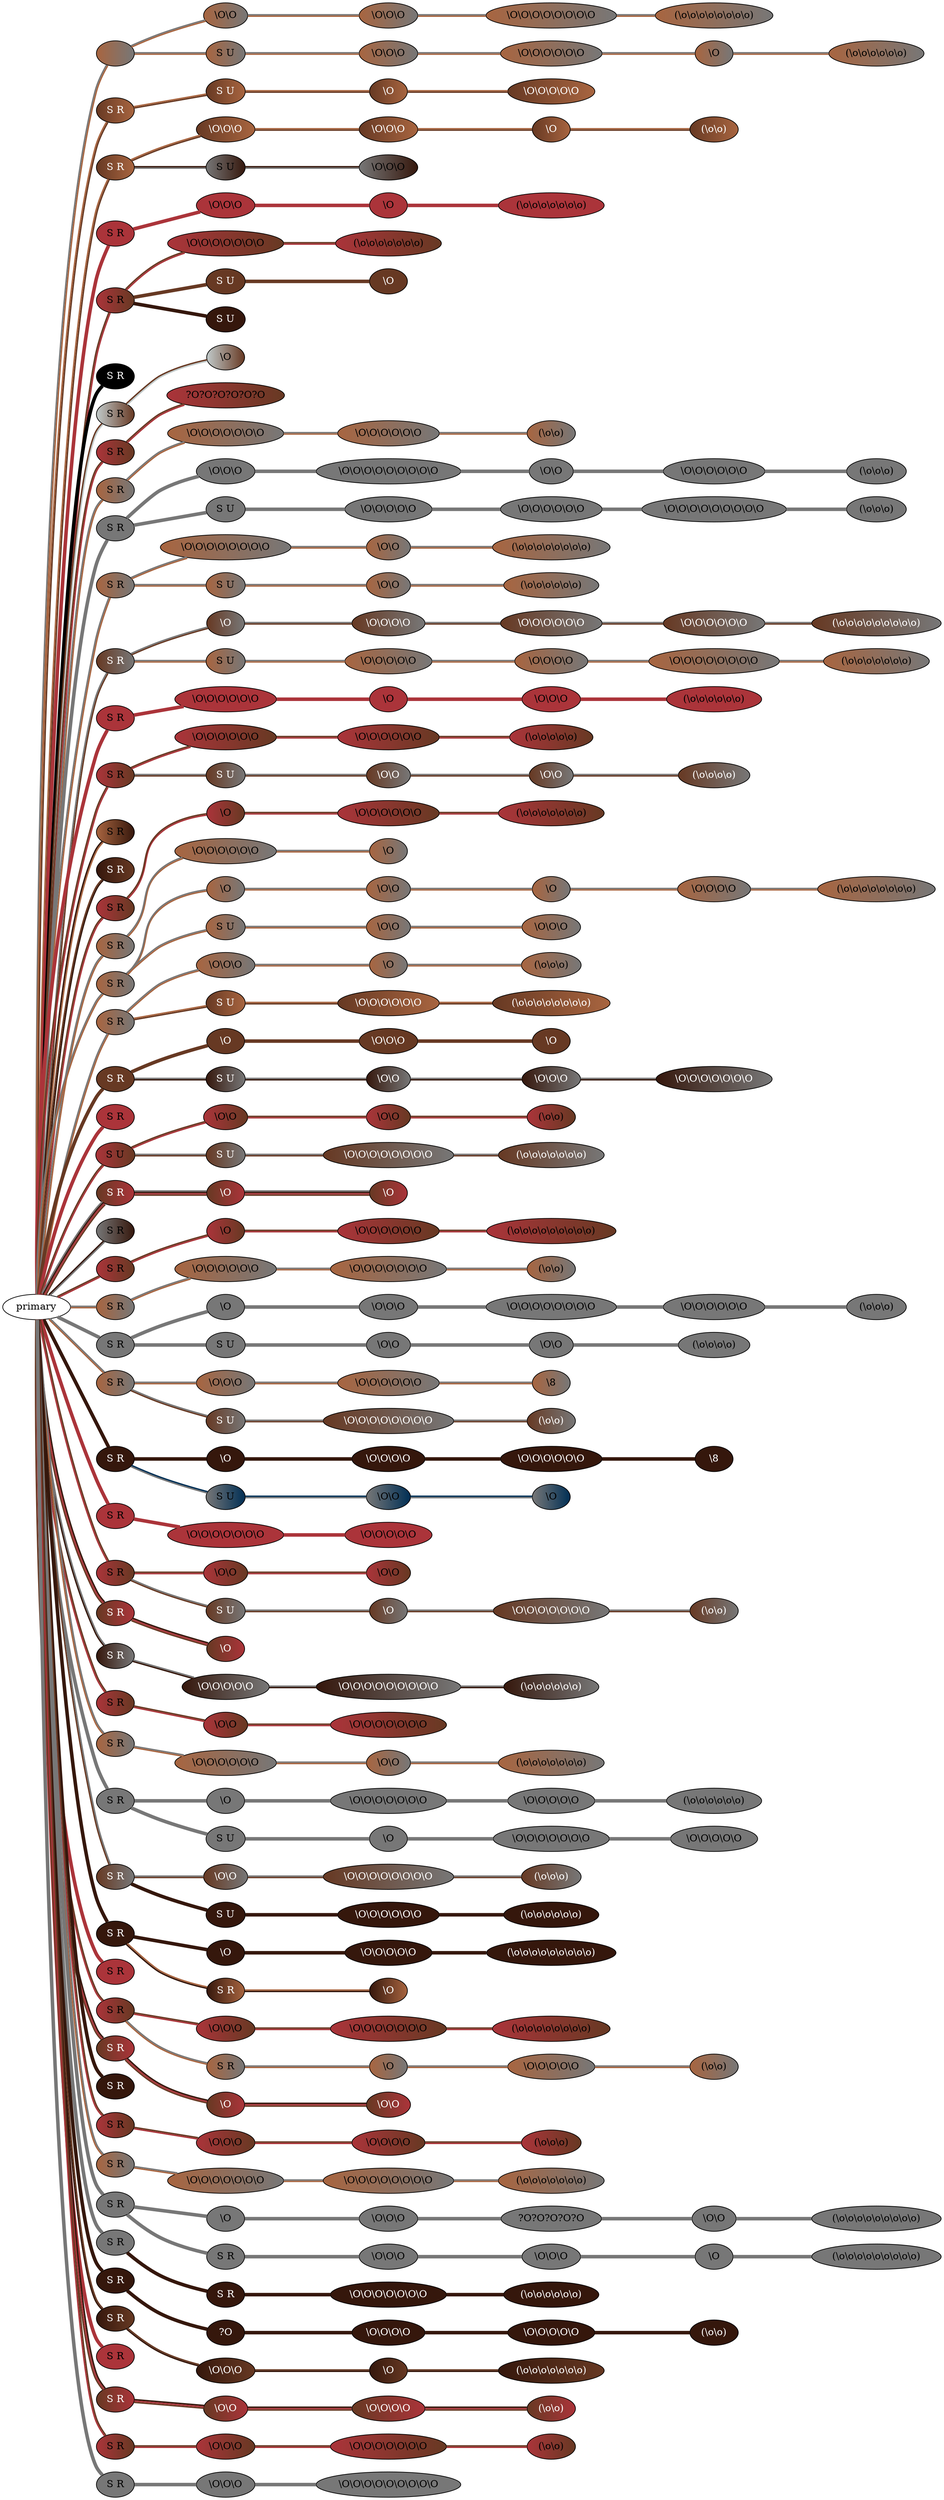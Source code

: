 graph {
 graph [rankdir=LR]
"1" [qtype="pendant_node", pendant_colors="#A86540:#777777", pendant_ply="", pendant_attach="", pendant_length="", label=" ", style=filled, fillcolor="#A86540:#777777", fontcolor="#000000"]
"primary" -- "1" [qtype="pendant_link",penwidth=2,color="#A86540:#777777"]
"1:0" [qtype="knot_node", knot_value="2", knot_type="S", knot_position="5.0", knot_spin="Z", label="\\O\\O", style=filled, fillcolor="#A86540:#777777" , fontcolor="#000000"]
"1" -- "1:0" [qtype="knot_link",penwidth=2,color="#A86540:#777777"]
"1:1" [qtype="knot_node", knot_value="3", knot_type="S", knot_position="15.0", knot_spin="Z", label="\\O\\O\\O", style=filled, fillcolor="#A86540:#777777" , fontcolor="#000000"]
"1:0" -- "1:1" [qtype="knot_link",penwidth=2,color="#A86540:#777777"]
"1:2" [qtype="knot_node", knot_value="8", knot_type="S", knot_position="25.0", knot_spin="Z", label="\\O\\O\\O\\O\\O\\O\\O\\O", style=filled, fillcolor="#A86540:#777777" , fontcolor="#000000"]
"1:1" -- "1:2" [qtype="knot_link",penwidth=2,color="#A86540:#777777"]
"1:3" [qtype="knot_node", knot_value="8", knot_type="L", knot_position="41.0", knot_spin="Z", label="(\\o\\o\\o\\o\\o\\o\\o\\o)", style=filled, fillcolor="#A86540:#777777" , fontcolor="#000000"]
"1:2" -- "1:3" [qtype="knot_link",penwidth=2,color="#A86540:#777777"]
"1s1" [qtype="pendant_node", pendant_colors="#A86540:#777777", pendant_ply="S", pendant_attach="U", pendant_length="49.0", label="S U", style=filled, fillcolor="#A86540:#777777", fontcolor="#000000"]
"1" -- "1s1" [qtype="pendant_link",penwidth=2,color="#A86540:#777777"]
"1s1:0" [qtype="knot_node", knot_value="3", knot_type="S", knot_position="12.0", knot_spin="Z", label="\\O\\O\\O", style=filled, fillcolor="#A86540:#777777" , fontcolor="#000000"]
"1s1" -- "1s1:0" [qtype="knot_link",penwidth=2,color="#A86540:#777777"]
"1s1:1" [qtype="knot_node", knot_value="6", knot_type="S", knot_position="22.5", knot_spin="Z", label="\\O\\O\\O\\O\\O\\O", style=filled, fillcolor="#A86540:#777777" , fontcolor="#000000"]
"1s1:0" -- "1s1:1" [qtype="knot_link",penwidth=2,color="#A86540:#777777"]
"1s1:2" [qtype="knot_node", knot_value="1", knot_type="S", knot_position="30.0", knot_spin="Z", label="\\O", style=filled, fillcolor="#A86540:#777777" , fontcolor="#000000"]
"1s1:1" -- "1s1:2" [qtype="knot_link",penwidth=2,color="#A86540:#777777"]
"1s1:3" [qtype="knot_node", knot_value="6", knot_type="L", knot_position="38.0", knot_spin="Z", label="(\\o\\o\\o\\o\\o\\o)", style=filled, fillcolor="#A86540:#777777" , fontcolor="#000000"]
"1s1:2" -- "1s1:3" [qtype="knot_link",penwidth=2,color="#A86540:#777777"]
"2" [qtype="pendant_node", pendant_colors="#673923:#A86540", pendant_ply="S", pendant_attach="R", pendant_length="23.0", label="S R", style=filled, fillcolor="#673923:#A86540", fontcolor="#ffffff"]
"primary" -- "2" [qtype="pendant_link",penwidth=2,color="#673923:#A86540"]
"2s1" [qtype="pendant_node", pendant_colors="#673923:#A86540", pendant_ply="S", pendant_attach="U", pendant_length="59.0", label="S U", style=filled, fillcolor="#673923:#A86540", fontcolor="#ffffff"]
"2" -- "2s1" [qtype="pendant_link",penwidth=2,color="#673923:#A86540"]
"2s1:0" [qtype="knot_node", knot_value="1", knot_type="S", knot_position="21.5", knot_spin="Z", label="\\O", style=filled, fillcolor="#673923:#A86540" , fontcolor="#ffffff"]
"2s1" -- "2s1:0" [qtype="knot_link",penwidth=2,color="#673923:#A86540"]
"2s1:1" [qtype="knot_node", knot_value="5", knot_type="S", knot_position="29.0", knot_spin="Z", label="\\O\\O\\O\\O\\O", style=filled, fillcolor="#673923:#A86540" , fontcolor="#ffffff"]
"2s1:0" -- "2s1:1" [qtype="knot_link",penwidth=2,color="#673923:#A86540"]
"3" [qtype="pendant_node", pendant_colors="#673923:#A86540", pendant_ply="S", pendant_attach="R", pendant_length="66.0", label="S R", style=filled, fillcolor="#673923:#A86540", fontcolor="#ffffff"]
"primary" -- "3" [qtype="pendant_link",penwidth=2,color="#673923:#A86540"]
"3:0" [qtype="knot_node", knot_value="3", knot_type="S", knot_position="15.0", knot_spin="Z", label="\\O\\O\\O", style=filled, fillcolor="#673923:#A86540" , fontcolor="#ffffff"]
"3" -- "3:0" [qtype="knot_link",penwidth=2,color="#673923:#A86540"]
"3:1" [qtype="knot_node", knot_value="3", knot_type="S", knot_position="24.5", knot_spin="Z", label="\\O\\O\\O", style=filled, fillcolor="#673923:#A86540" , fontcolor="#ffffff"]
"3:0" -- "3:1" [qtype="knot_link",penwidth=2,color="#673923:#A86540"]
"3:2" [qtype="knot_node", knot_value="1", knot_type="S", knot_position="33.0", knot_spin="Z", label="\\O", style=filled, fillcolor="#673923:#A86540" , fontcolor="#ffffff"]
"3:1" -- "3:2" [qtype="knot_link",penwidth=2,color="#673923:#A86540"]
"3:3" [qtype="knot_node", knot_value="2", knot_type="L", knot_position="40.0", knot_spin="Z", label="(\\o\\o)", style=filled, fillcolor="#673923:#A86540" , fontcolor="#ffffff"]
"3:2" -- "3:3" [qtype="knot_link",penwidth=2,color="#673923:#A86540"]
"3s1" [qtype="pendant_node", pendant_colors="#777777:#35170C", pendant_ply="S", pendant_attach="U", pendant_length="4.5", label="S U", style=filled, fillcolor="#777777:#35170C", fontcolor="#000000"]
"3" -- "3s1" [qtype="pendant_link",penwidth=2,color="#777777:#35170C"]
"3s1:0" [qtype="knot_node", knot_value="3", knot_type="S", knot_position="4.0", knot_spin="Z", label="\\O\\O\\O", style=filled, fillcolor="#777777:#35170C" , fontcolor="#000000"]
"3s1" -- "3s1:0" [qtype="knot_link",penwidth=2,color="#777777:#35170C"]
"4" [qtype="pendant_node", pendant_colors="#AB343A", pendant_ply="S", pendant_attach="R", pendant_length="67.0", label="S R", style=filled, fillcolor="#AB343A", fontcolor="#000000"]
"primary" -- "4" [qtype="pendant_link",penwidth=5,color="#AB343A"]
"4:0" [qtype="knot_node", knot_value="3", knot_type="S", knot_position="25.0", knot_spin="Z", label="\\O\\O\\O", style=filled, fillcolor="#AB343A" , fontcolor="#000000"]
"4" -- "4:0" [qtype="knot_link",penwidth=5,color="#AB343A"]
"4:1" [qtype="knot_node", knot_value="1", knot_type="S", knot_position="33.0", knot_spin="Z", label="\\O", style=filled, fillcolor="#AB343A" , fontcolor="#000000"]
"4:0" -- "4:1" [qtype="knot_link",penwidth=5,color="#AB343A"]
"4:2" [qtype="knot_node", knot_value="7", knot_type="L", knot_position="41.0", knot_spin="Z", label="(\\o\\o\\o\\o\\o\\o\\o)", style=filled, fillcolor="#AB343A" , fontcolor="#000000"]
"4:1" -- "4:2" [qtype="knot_link",penwidth=5,color="#AB343A"]
"5" [qtype="pendant_node", pendant_colors="#AB343A:#673923", pendant_ply="S", pendant_attach="R", pendant_length="56.0", label="S R", style=filled, fillcolor="#AB343A:#673923", fontcolor="#000000"]
"primary" -- "5" [qtype="pendant_link",penwidth=2,color="#AB343A:#673923"]
"5:0" [qtype="knot_node", knot_value="7", knot_type="S", knot_position="25.5", knot_spin="Z", label="\\O\\O\\O\\O\\O\\O\\O", style=filled, fillcolor="#AB343A:#673923" , fontcolor="#000000"]
"5" -- "5:0" [qtype="knot_link",penwidth=2,color="#AB343A:#673923"]
"5:1" [qtype="knot_node", knot_value="7", knot_type="L", knot_position="40.0", knot_spin="Z", label="(\\o\\o\\o\\o\\o\\o\\o)", style=filled, fillcolor="#AB343A:#673923" , fontcolor="#000000"]
"5:0" -- "5:1" [qtype="knot_link",penwidth=2,color="#AB343A:#673923"]
"5s1" [qtype="pendant_node", pendant_colors="#673923", pendant_ply="S", pendant_attach="U", pendant_length="29.0", label="S U", style=filled, fillcolor="#673923", fontcolor="#ffffff"]
"5" -- "5s1" [qtype="pendant_link",penwidth=5,color="#673923"]
"5s1:0" [qtype="knot_node", knot_value="1", knot_type="S", knot_position="16.5", knot_spin="Z", label="\\O", style=filled, fillcolor="#673923" , fontcolor="#ffffff"]
"5s1" -- "5s1:0" [qtype="knot_link",penwidth=5,color="#673923"]
"5s2" [qtype="pendant_node", pendant_colors="#35170C", pendant_ply="S", pendant_attach="U", pendant_length="0.0", label="S U", style=filled, fillcolor="#35170C", fontcolor="#ffffff"]
"5" -- "5s2" [qtype="pendant_link",penwidth=5,color="#35170C"]
"6" [qtype="pendant_node", pendant_colors="#000000", pendant_ply="S", pendant_attach="R", pendant_length="0.0", label="S R", style=filled, fillcolor="#000000", fontcolor="#ffffff"]
"primary" -- "6" [qtype="pendant_link",penwidth=5,color="#000000"]
"7" [qtype="pendant_node", pendant_colors="#C1CACA:#673923", pendant_ply="S", pendant_attach="R", pendant_length="14.5", label="S R", style=filled, fillcolor="#C1CACA:#673923", fontcolor="#000000"]
"primary" -- "7" [qtype="pendant_link",penwidth=2,color="#C1CACA:#673923"]
"7:0" [qtype="knot_node", knot_value="1", knot_type="S", knot_position="14.0", knot_spin="Z", label="\\O", style=filled, fillcolor="#C1CACA:#673923" , fontcolor="#000000"]
"7" -- "7:0" [qtype="knot_link",penwidth=2,color="#C1CACA:#673923"]
"8" [qtype="pendant_node", pendant_colors="#AB343A:#673923", pendant_ply="S", pendant_attach="R", pendant_length="26.5", label="S R", style=filled, fillcolor="#AB343A:#673923", fontcolor="#000000"]
"primary" -- "8" [qtype="pendant_link",penwidth=2,color="#AB343A:#673923"]
"8:0" [qtype="knot_node", knot_value="6", knot_type="S", knot_position="25.5", knot_spin="UZZZZZ", label="?O?O?O?O?O?O", style=filled, fillcolor="#AB343A:#673923" , fontcolor="#000000"]
"8" -- "8:0" [qtype="knot_link",penwidth=2,color="#AB343A:#673923"]
"9" [qtype="pendant_node", pendant_colors="#A86540:#777777", pendant_ply="S", pendant_attach="R", pendant_length="58.0", label="S R", style=filled, fillcolor="#A86540:#777777", fontcolor="#000000"]
"primary" -- "9" [qtype="pendant_link",penwidth=2,color="#A86540:#777777"]
"9:0" [qtype="knot_node", knot_value="7", knot_type="S", knot_position="24.0", knot_spin="Z", label="\\O\\O\\O\\O\\O\\O\\O", style=filled, fillcolor="#A86540:#777777" , fontcolor="#000000"]
"9" -- "9:0" [qtype="knot_link",penwidth=2,color="#A86540:#777777"]
"9:1" [qtype="knot_node", knot_value="6", knot_type="S", knot_position="32.0", knot_spin="Z", label="\\O\\O\\O\\O\\O\\O", style=filled, fillcolor="#A86540:#777777" , fontcolor="#000000"]
"9:0" -- "9:1" [qtype="knot_link",penwidth=2,color="#A86540:#777777"]
"9:2" [qtype="knot_node", knot_value="2", knot_type="L", knot_position="40.0", knot_spin="Z", label="(\\o\\o)", style=filled, fillcolor="#A86540:#777777" , fontcolor="#000000"]
"9:1" -- "9:2" [qtype="knot_link",penwidth=2,color="#A86540:#777777"]
"10" [qtype="pendant_node", pendant_colors="#777777", pendant_ply="S", pendant_attach="R", pendant_length="48.0", label="S R", style=filled, fillcolor="#777777", fontcolor="#000000"]
"primary" -- "10" [qtype="pendant_link",penwidth=5,color="#777777"]
"10:0" [qtype="knot_node", knot_value="3", knot_type="S", knot_position="6.0", knot_spin="Z", label="\\O\\O\\O", style=filled, fillcolor="#777777" , fontcolor="#000000"]
"10" -- "10:0" [qtype="knot_link",penwidth=5,color="#777777"]
"10:1" [qtype="knot_node", knot_value="9", knot_type="S", knot_position="16.0", knot_spin="Z", label="\\O\\O\\O\\O\\O\\O\\O\\O\\O", style=filled, fillcolor="#777777" , fontcolor="#000000"]
"10:0" -- "10:1" [qtype="knot_link",penwidth=5,color="#777777"]
"10:2" [qtype="knot_node", knot_value="2", knot_type="S", knot_position="26.0", knot_spin="Z", label="\\O\\O", style=filled, fillcolor="#777777" , fontcolor="#000000"]
"10:1" -- "10:2" [qtype="knot_link",penwidth=5,color="#777777"]
"10:3" [qtype="knot_node", knot_value="6", knot_type="S", knot_position="34.5", knot_spin="Z", label="\\O\\O\\O\\O\\O\\O", style=filled, fillcolor="#777777" , fontcolor="#000000"]
"10:2" -- "10:3" [qtype="knot_link",penwidth=5,color="#777777"]
"10:4" [qtype="knot_node", knot_value="3", knot_type="L", knot_position="42.5", knot_spin="Z", label="(\\o\\o\\o)", style=filled, fillcolor="#777777" , fontcolor="#000000"]
"10:3" -- "10:4" [qtype="knot_link",penwidth=5,color="#777777"]
"10s1" [qtype="pendant_node", pendant_colors="#777777", pendant_ply="S", pendant_attach="U", pendant_length="48.0", label="S U", style=filled, fillcolor="#777777", fontcolor="#000000"]
"10" -- "10s1" [qtype="pendant_link",penwidth=5,color="#777777"]
"10s1:0" [qtype="knot_node", knot_value="5", knot_type="S", knot_position="13.0", knot_spin="Z", label="\\O\\O\\O\\O\\O", style=filled, fillcolor="#777777" , fontcolor="#000000"]
"10s1" -- "10s1:0" [qtype="knot_link",penwidth=5,color="#777777"]
"10s1:1" [qtype="knot_node", knot_value="6", knot_type="S", knot_position="24.0", knot_spin="Z", label="\\O\\O\\O\\O\\O\\O", style=filled, fillcolor="#777777" , fontcolor="#000000"]
"10s1:0" -- "10s1:1" [qtype="knot_link",penwidth=5,color="#777777"]
"10s1:2" [qtype="knot_node", knot_value="9", knot_type="S", knot_position="32.5", knot_spin="Z", label="\\O\\O\\O\\O\\O\\O\\O\\O\\O", style=filled, fillcolor="#777777" , fontcolor="#000000"]
"10s1:1" -- "10s1:2" [qtype="knot_link",penwidth=5,color="#777777"]
"10s1:3" [qtype="knot_node", knot_value="3", knot_type="L", knot_position="39.5", knot_spin="Z", label="(\\o\\o\\o)", style=filled, fillcolor="#777777" , fontcolor="#000000"]
"10s1:2" -- "10s1:3" [qtype="knot_link",penwidth=5,color="#777777"]
"11" [qtype="pendant_node", pendant_colors="#A86540:#777777", pendant_ply="S", pendant_attach="R", pendant_length="58.0", label="S R", style=filled, fillcolor="#A86540:#777777", fontcolor="#000000"]
"primary" -- "11" [qtype="pendant_link",penwidth=2,color="#A86540:#777777"]
"11:0" [qtype="knot_node", knot_value="8", knot_type="S", knot_position="26.5", knot_spin="Z", label="\\O\\O\\O\\O\\O\\O\\O\\O", style=filled, fillcolor="#A86540:#777777" , fontcolor="#000000"]
"11" -- "11:0" [qtype="knot_link",penwidth=2,color="#A86540:#777777"]
"11:1" [qtype="knot_node", knot_value="2", knot_type="S", knot_position="35.0", knot_spin="Z", label="\\O\\O", style=filled, fillcolor="#A86540:#777777" , fontcolor="#000000"]
"11:0" -- "11:1" [qtype="knot_link",penwidth=2,color="#A86540:#777777"]
"11:2" [qtype="knot_node", knot_value="8", knot_type="L", knot_position="43.0", knot_spin="Z", label="(\\o\\o\\o\\o\\o\\o\\o\\o)", style=filled, fillcolor="#A86540:#777777" , fontcolor="#000000"]
"11:1" -- "11:2" [qtype="knot_link",penwidth=2,color="#A86540:#777777"]
"11s1" [qtype="pendant_node", pendant_colors="#A86540:#777777", pendant_ply="S", pendant_attach="U", pendant_length="53.0", label="S U", style=filled, fillcolor="#A86540:#777777", fontcolor="#000000"]
"11" -- "11s1" [qtype="pendant_link",penwidth=2,color="#A86540:#777777"]
"11s1:0" [qtype="knot_node", knot_value="2", knot_type="S", knot_position="23.0", knot_spin="Z", label="\\O\\O", style=filled, fillcolor="#A86540:#777777" , fontcolor="#000000"]
"11s1" -- "11s1:0" [qtype="knot_link",penwidth=2,color="#A86540:#777777"]
"11s1:1" [qtype="knot_node", knot_value="6", knot_type="L", knot_position="40.0", knot_spin="Z", label="(\\o\\o\\o\\o\\o\\o)", style=filled, fillcolor="#A86540:#777777" , fontcolor="#000000"]
"11s1:0" -- "11s1:1" [qtype="knot_link",penwidth=2,color="#A86540:#777777"]
"12" [qtype="pendant_node", pendant_colors="#673923:#777777", pendant_ply="S", pendant_attach="R", pendant_length="45.0", label="S R", style=filled, fillcolor="#673923:#777777", fontcolor="#ffffff"]
"primary" -- "12" [qtype="pendant_link",penwidth=2,color="#673923:#777777"]
"12:0" [qtype="knot_node", knot_value="1", knot_type="S", knot_position="5.5", knot_spin="Z", label="\\O", style=filled, fillcolor="#673923:#777777" , fontcolor="#ffffff"]
"12" -- "12:0" [qtype="knot_link",penwidth=2,color="#673923:#777777"]
"12:1" [qtype="knot_node", knot_value="4", knot_type="S", knot_position="14.5", knot_spin="Z", label="\\O\\O\\O\\O", style=filled, fillcolor="#673923:#777777" , fontcolor="#ffffff"]
"12:0" -- "12:1" [qtype="knot_link",penwidth=2,color="#673923:#777777"]
"12:2" [qtype="knot_node", knot_value="6", knot_type="S", knot_position="25.5", knot_spin="Z", label="\\O\\O\\O\\O\\O\\O", style=filled, fillcolor="#673923:#777777" , fontcolor="#ffffff"]
"12:1" -- "12:2" [qtype="knot_link",penwidth=2,color="#673923:#777777"]
"12:3" [qtype="knot_node", knot_value="6", knot_type="S", knot_position="33.0", knot_spin="Z", label="\\O\\O\\O\\O\\O\\O", style=filled, fillcolor="#673923:#777777" , fontcolor="#ffffff"]
"12:2" -- "12:3" [qtype="knot_link",penwidth=2,color="#673923:#777777"]
"12:4" [qtype="knot_node", knot_value="9", knot_type="L", knot_position="41.0", knot_spin="Z", label="(\\o\\o\\o\\o\\o\\o\\o\\o\\o)", style=filled, fillcolor="#673923:#777777" , fontcolor="#ffffff"]
"12:3" -- "12:4" [qtype="knot_link",penwidth=2,color="#673923:#777777"]
"12s1" [qtype="pendant_node", pendant_colors="#A86540:#777777", pendant_ply="S", pendant_attach="U", pendant_length="41.0", label="S U", style=filled, fillcolor="#A86540:#777777", fontcolor="#000000"]
"12" -- "12s1" [qtype="pendant_link",penwidth=2,color="#A86540:#777777"]
"12s1:0" [qtype="knot_node", knot_value="5", knot_type="S", knot_position="12.0", knot_spin="Z", label="\\O\\O\\O\\O\\O", style=filled, fillcolor="#A86540:#777777" , fontcolor="#000000"]
"12s1" -- "12s1:0" [qtype="knot_link",penwidth=2,color="#A86540:#777777"]
"12s1:1" [qtype="knot_node", knot_value="4", knot_type="S", knot_position="22.0", knot_spin="Z", label="\\O\\O\\O\\O", style=filled, fillcolor="#A86540:#777777" , fontcolor="#000000"]
"12s1:0" -- "12s1:1" [qtype="knot_link",penwidth=2,color="#A86540:#777777"]
"12s1:2" [qtype="knot_node", knot_value="8", knot_type="S", knot_position="31.0", knot_spin="Z", label="\\O\\O\\O\\O\\O\\O\\O\\O", style=filled, fillcolor="#A86540:#777777" , fontcolor="#000000"]
"12s1:1" -- "12s1:2" [qtype="knot_link",penwidth=2,color="#A86540:#777777"]
"12s1:3" [qtype="knot_node", knot_value="7", knot_type="L", knot_position="37.0", knot_spin="Z", label="(\\o\\o\\o\\o\\o\\o\\o)", style=filled, fillcolor="#A86540:#777777" , fontcolor="#000000"]
"12s1:2" -- "12s1:3" [qtype="knot_link",penwidth=2,color="#A86540:#777777"]
"13" [qtype="pendant_node", pendant_colors="#AB343A", pendant_ply="S", pendant_attach="R", pendant_length="48.0", label="S R", style=filled, fillcolor="#AB343A", fontcolor="#000000"]
"primary" -- "13" [qtype="pendant_link",penwidth=5,color="#AB343A"]
"13:0" [qtype="knot_node", knot_value="6", knot_type="S", knot_position="15.5", knot_spin="Z", label="\\O\\O\\O\\O\\O\\O", style=filled, fillcolor="#AB343A" , fontcolor="#000000"]
"13" -- "13:0" [qtype="knot_link",penwidth=5,color="#AB343A"]
"13:1" [qtype="knot_node", knot_value="1", knot_type="S", knot_position="25.5", knot_spin="Z", label="\\O", style=filled, fillcolor="#AB343A" , fontcolor="#000000"]
"13:0" -- "13:1" [qtype="knot_link",penwidth=5,color="#AB343A"]
"13:2" [qtype="knot_node", knot_value="3", knot_type="S", knot_position="34.0", knot_spin="Z", label="\\O\\O\\O", style=filled, fillcolor="#AB343A" , fontcolor="#000000"]
"13:1" -- "13:2" [qtype="knot_link",penwidth=5,color="#AB343A"]
"13:3" [qtype="knot_node", knot_value="6", knot_type="L", knot_position="42.0", knot_spin="Z", label="(\\o\\o\\o\\o\\o\\o)", style=filled, fillcolor="#AB343A" , fontcolor="#000000"]
"13:2" -- "13:3" [qtype="knot_link",penwidth=5,color="#AB343A"]
"14" [qtype="pendant_node", pendant_colors="#AB343A:#673923", pendant_ply="S", pendant_attach="R", pendant_length="54.0", label="S R", style=filled, fillcolor="#AB343A:#673923", fontcolor="#000000"]
"primary" -- "14" [qtype="pendant_link",penwidth=2,color="#AB343A:#673923"]
"14:0" [qtype="knot_node", knot_value="6", knot_type="S", knot_position="26.5", knot_spin="Z", label="\\O\\O\\O\\O\\O\\O", style=filled, fillcolor="#AB343A:#673923" , fontcolor="#000000"]
"14" -- "14:0" [qtype="knot_link",penwidth=2,color="#AB343A:#673923"]
"14:1" [qtype="knot_node", knot_value="6", knot_type="S", knot_position="34.0", knot_spin="Z", label="\\O\\O\\O\\O\\O\\O", style=filled, fillcolor="#AB343A:#673923" , fontcolor="#000000"]
"14:0" -- "14:1" [qtype="knot_link",penwidth=2,color="#AB343A:#673923"]
"14:2" [qtype="knot_node", knot_value="5", knot_type="L", knot_position="41.0", knot_spin="Z", label="(\\o\\o\\o\\o\\o)", style=filled, fillcolor="#AB343A:#673923" , fontcolor="#000000"]
"14:1" -- "14:2" [qtype="knot_link",penwidth=2,color="#AB343A:#673923"]
"14s1" [qtype="pendant_node", pendant_colors="#673923:#777777", pendant_ply="S", pendant_attach="U", pendant_length="35.0", label="S U", style=filled, fillcolor="#673923:#777777", fontcolor="#ffffff"]
"14" -- "14s1" [qtype="pendant_link",penwidth=2,color="#673923:#777777"]
"14s1:0" [qtype="knot_node", knot_value="2", knot_type="S", knot_position="22.0", knot_spin="Z", label="\\O\\O", style=filled, fillcolor="#673923:#777777" , fontcolor="#ffffff"]
"14s1" -- "14s1:0" [qtype="knot_link",penwidth=2,color="#673923:#777777"]
"14s1:1" [qtype="knot_node", knot_value="2", knot_type="S", knot_position="29.5", knot_spin="Z", label="\\O\\O", style=filled, fillcolor="#673923:#777777" , fontcolor="#ffffff"]
"14s1:0" -- "14s1:1" [qtype="knot_link",penwidth=2,color="#673923:#777777"]
"14s1:2" [qtype="knot_node", knot_value="4", knot_type="L", knot_position="35.0", knot_spin="Z", label="(\\o\\o\\o\\o)", style=filled, fillcolor="#673923:#777777" , fontcolor="#ffffff"]
"14s1:1" -- "14s1:2" [qtype="knot_link",penwidth=2,color="#673923:#777777"]
"15" [qtype="pendant_node", pendant_colors="#A86540:#35170C", pendant_ply="S", pendant_attach="R", pendant_length="14.0", label="S R", style=filled, fillcolor="#A86540:#35170C", fontcolor="#000000"]
"primary" -- "15" [qtype="pendant_link",penwidth=2,color="#A86540:#35170C"]
"16" [qtype="pendant_node", pendant_colors="#35170C:#673923", pendant_ply="S", pendant_attach="R", pendant_length="1.0", label="S R", style=filled, fillcolor="#35170C:#673923", fontcolor="#ffffff"]
"primary" -- "16" [qtype="pendant_link",penwidth=2,color="#35170C:#673923"]
"17" [qtype="pendant_node", pendant_colors="#AB343A:#673923", pendant_ply="S", pendant_attach="R", pendant_length="54.0", label="S R", style=filled, fillcolor="#AB343A:#673923", fontcolor="#000000"]
"primary" -- "17" [qtype="pendant_link",penwidth=2,color="#AB343A:#673923"]
"17:0" [qtype="knot_node", knot_value="1", knot_type="S", knot_position="14.5", knot_spin="Z", label="\\O", style=filled, fillcolor="#AB343A:#673923" , fontcolor="#000000"]
"17" -- "17:0" [qtype="knot_link",penwidth=2,color="#AB343A:#673923"]
"17:1" [qtype="knot_node", knot_value="6", knot_type="S", knot_position="33.5", knot_spin="Z", label="\\O\\O\\O\\O\\O\\O", style=filled, fillcolor="#AB343A:#673923" , fontcolor="#000000"]
"17:0" -- "17:1" [qtype="knot_link",penwidth=2,color="#AB343A:#673923"]
"17:2" [qtype="knot_node", knot_value="7", knot_type="L", knot_position="41.0", knot_spin="Z", label="(\\o\\o\\o\\o\\o\\o\\o)", style=filled, fillcolor="#AB343A:#673923" , fontcolor="#000000"]
"17:1" -- "17:2" [qtype="knot_link",penwidth=2,color="#AB343A:#673923"]
"18" [qtype="pendant_node", pendant_colors="#A86540:#777777", pendant_ply="S", pendant_attach="R", pendant_length="34.0", label="S R", style=filled, fillcolor="#A86540:#777777", fontcolor="#000000"]
"primary" -- "18" [qtype="pendant_link",penwidth=2,color="#A86540:#777777"]
"18:0" [qtype="knot_node", knot_value="6", knot_type="S", knot_position="26.0", knot_spin="Z", label="\\O\\O\\O\\O\\O\\O", style=filled, fillcolor="#A86540:#777777" , fontcolor="#000000"]
"18" -- "18:0" [qtype="knot_link",penwidth=2,color="#A86540:#777777"]
"18:1" [qtype="knot_node", knot_value="1", knot_type="S", knot_position="33.0", knot_spin="Z", label="\\O", style=filled, fillcolor="#A86540:#777777" , fontcolor="#000000"]
"18:0" -- "18:1" [qtype="knot_link",penwidth=2,color="#A86540:#777777"]
"19" [qtype="pendant_node", pendant_colors="#A86540:#777777", pendant_ply="S", pendant_attach="R", pendant_length="53.0", label="S R", style=filled, fillcolor="#A86540:#777777", fontcolor="#000000"]
"primary" -- "19" [qtype="pendant_link",penwidth=2,color="#A86540:#777777"]
"19:0" [qtype="knot_node", knot_value="1", knot_type="S", knot_position="5.5", knot_spin="Z", label="\\O", style=filled, fillcolor="#A86540:#777777" , fontcolor="#000000"]
"19" -- "19:0" [qtype="knot_link",penwidth=2,color="#A86540:#777777"]
"19:1" [qtype="knot_node", knot_value="2", knot_type="S", knot_position="14.5", knot_spin="Z", label="\\O\\O", style=filled, fillcolor="#A86540:#777777" , fontcolor="#000000"]
"19:0" -- "19:1" [qtype="knot_link",penwidth=2,color="#A86540:#777777"]
"19:2" [qtype="knot_node", knot_value="1", knot_type="S", knot_position="24.5", knot_spin="Z", label="\\O", style=filled, fillcolor="#A86540:#777777" , fontcolor="#000000"]
"19:1" -- "19:2" [qtype="knot_link",penwidth=2,color="#A86540:#777777"]
"19:3" [qtype="knot_node", knot_value="4", knot_type="S", knot_position="32.5", knot_spin="Z", label="\\O\\O\\O\\O", style=filled, fillcolor="#A86540:#777777" , fontcolor="#000000"]
"19:2" -- "19:3" [qtype="knot_link",penwidth=2,color="#A86540:#777777"]
"19:4" [qtype="knot_node", knot_value="8", knot_type="L", knot_position="40.5", knot_spin="Z", label="(\\o\\o\\o\\o\\o\\o\\o\\o)", style=filled, fillcolor="#A86540:#777777" , fontcolor="#000000"]
"19:3" -- "19:4" [qtype="knot_link",penwidth=2,color="#A86540:#777777"]
"19s1" [qtype="pendant_node", pendant_colors="#A86540:#777777", pendant_ply="S", pendant_attach="U", pendant_length="25.5", label="S U", style=filled, fillcolor="#A86540:#777777", fontcolor="#000000"]
"19" -- "19s1" [qtype="pendant_link",penwidth=2,color="#A86540:#777777"]
"19s1:0" [qtype="knot_node", knot_value="2", knot_type="S", knot_position="13.0", knot_spin="Z", label="\\O\\O", style=filled, fillcolor="#A86540:#777777" , fontcolor="#000000"]
"19s1" -- "19s1:0" [qtype="knot_link",penwidth=2,color="#A86540:#777777"]
"19s1:1" [qtype="knot_node", knot_value="3", knot_type="S", knot_position="22.5", knot_spin="Z", label="\\O\\O\\O", style=filled, fillcolor="#A86540:#777777" , fontcolor="#000000"]
"19s1:0" -- "19s1:1" [qtype="knot_link",penwidth=2,color="#A86540:#777777"]
"20" [qtype="pendant_node", pendant_colors="#A86540:#777777", pendant_ply="S", pendant_attach="R", pendant_length="56.0", label="S R", style=filled, fillcolor="#A86540:#777777", fontcolor="#000000"]
"primary" -- "20" [qtype="pendant_link",penwidth=2,color="#A86540:#777777"]
"20:0" [qtype="knot_node", knot_value="3", knot_type="S", knot_position="26.0", knot_spin="Z", label="\\O\\O\\O", style=filled, fillcolor="#A86540:#777777" , fontcolor="#000000"]
"20" -- "20:0" [qtype="knot_link",penwidth=2,color="#A86540:#777777"]
"20:1" [qtype="knot_node", knot_value="1", knot_type="S", knot_position="33.0", knot_spin="Z", label="\\O", style=filled, fillcolor="#A86540:#777777" , fontcolor="#000000"]
"20:0" -- "20:1" [qtype="knot_link",penwidth=2,color="#A86540:#777777"]
"20:2" [qtype="knot_node", knot_value="3", knot_type="L", knot_position="41.0", knot_spin="Z", label="(\\o\\o\\o)", style=filled, fillcolor="#A86540:#777777" , fontcolor="#000000"]
"20:1" -- "20:2" [qtype="knot_link",penwidth=2,color="#A86540:#777777"]
"20s1" [qtype="pendant_node", pendant_colors="#673923:#A86540", pendant_ply="S", pendant_attach="U", pendant_length="46.0", label="S U", style=filled, fillcolor="#673923:#A86540", fontcolor="#ffffff"]
"20" -- "20s1" [qtype="pendant_link",penwidth=2,color="#673923:#A86540"]
"20s1:0" [qtype="knot_node", knot_value="6", knot_type="S", knot_position="31.0", knot_spin="Z", label="\\O\\O\\O\\O\\O\\O", style=filled, fillcolor="#673923:#A86540" , fontcolor="#ffffff"]
"20s1" -- "20s1:0" [qtype="knot_link",penwidth=2,color="#673923:#A86540"]
"20s1:1" [qtype="knot_node", knot_value="8", knot_type="L", knot_position="38.0", knot_spin="Z", label="(\\o\\o\\o\\o\\o\\o\\o\\o)", style=filled, fillcolor="#673923:#A86540" , fontcolor="#ffffff"]
"20s1:0" -- "20s1:1" [qtype="knot_link",penwidth=2,color="#673923:#A86540"]
"21" [qtype="pendant_node", pendant_colors="#673923", pendant_ply="S", pendant_attach="R", pendant_length="70.0", label="S R", style=filled, fillcolor="#673923", fontcolor="#ffffff"]
"primary" -- "21" [qtype="pendant_link",penwidth=5,color="#673923"]
"21:0" [qtype="knot_node", knot_value="1", knot_type="S", knot_position="14.0", knot_spin="Z", label="\\O", style=filled, fillcolor="#673923" , fontcolor="#ffffff"]
"21" -- "21:0" [qtype="knot_link",penwidth=5,color="#673923"]
"21:1" [qtype="knot_node", knot_value="3", knot_type="S", knot_position="24.0", knot_spin="Z", label="\\O\\O\\O", style=filled, fillcolor="#673923" , fontcolor="#ffffff"]
"21:0" -- "21:1" [qtype="knot_link",penwidth=5,color="#673923"]
"21:2" [qtype="knot_node", knot_value="1", knot_type="S", knot_position="31.0", knot_spin="Z", label="\\O", style=filled, fillcolor="#673923" , fontcolor="#ffffff"]
"21:1" -- "21:2" [qtype="knot_link",penwidth=5,color="#673923"]
"21s1" [qtype="pendant_node", pendant_colors="#35170C:#777777", pendant_ply="S", pendant_attach="U", pendant_length="33.0", label="S U", style=filled, fillcolor="#35170C:#777777", fontcolor="#ffffff"]
"21" -- "21s1" [qtype="pendant_link",penwidth=2,color="#35170C:#777777"]
"21s1:0" [qtype="knot_node", knot_value="2", knot_type="S", knot_position="3.0", knot_spin="Z", label="\\O\\O", style=filled, fillcolor="#35170C:#777777" , fontcolor="#ffffff"]
"21s1" -- "21s1:0" [qtype="knot_link",penwidth=2,color="#35170C:#777777"]
"21s1:1" [qtype="knot_node", knot_value="3", knot_type="S", knot_position="13.5", knot_spin="Z", label="\\O\\O\\O", style=filled, fillcolor="#35170C:#777777" , fontcolor="#ffffff"]
"21s1:0" -- "21s1:1" [qtype="knot_link",penwidth=2,color="#35170C:#777777"]
"21s1:2" [qtype="knot_node", knot_value="7", knot_type="S", knot_position="23.0", knot_spin="Z", label="\\O\\O\\O\\O\\O\\O\\O", style=filled, fillcolor="#35170C:#777777" , fontcolor="#ffffff"]
"21s1:1" -- "21s1:2" [qtype="knot_link",penwidth=2,color="#35170C:#777777"]
"22" [qtype="pendant_node", pendant_colors="#AB343A", pendant_ply="S", pendant_attach="R", pendant_length="0.0", label="S R", style=filled, fillcolor="#AB343A", fontcolor="#000000"]
"primary" -- "22" [qtype="pendant_link",penwidth=5,color="#AB343A"]
"23" [qtype="pendant_node", pendant_colors="#AB343A:#673923", pendant_ply="S", pendant_attach="U", pendant_length="67.0", label="S U", style=filled, fillcolor="#AB343A:#673923", fontcolor="#000000"]
"primary" -- "23" [qtype="pendant_link",penwidth=2,color="#AB343A:#673923"]
"23:0" [qtype="knot_node", knot_value="2", knot_type="S", knot_position="24.0", knot_spin="Z", label="\\O\\O", style=filled, fillcolor="#AB343A:#673923" , fontcolor="#000000"]
"23" -- "23:0" [qtype="knot_link",penwidth=2,color="#AB343A:#673923"]
"23:1" [qtype="knot_node", knot_value="2", knot_type="S", knot_position="31.5", knot_spin="Z", label="\\O\\O", style=filled, fillcolor="#AB343A:#673923" , fontcolor="#000000"]
"23:0" -- "23:1" [qtype="knot_link",penwidth=2,color="#AB343A:#673923"]
"23:2" [qtype="knot_node", knot_value="2", knot_type="L", knot_position="39.0", knot_spin="Z", label="(\\o\\o)", style=filled, fillcolor="#AB343A:#673923" , fontcolor="#000000"]
"23:1" -- "23:2" [qtype="knot_link",penwidth=2,color="#AB343A:#673923"]
"23s1" [qtype="pendant_node", pendant_colors="#673923:#777777", pendant_ply="S", pendant_attach="U", pendant_length="56.0", label="S U", style=filled, fillcolor="#673923:#777777", fontcolor="#ffffff"]
"23" -- "23s1" [qtype="pendant_link",penwidth=2,color="#673923:#777777"]
"23s1:0" [qtype="knot_node", knot_value="8", knot_type="S", knot_position="32.5", knot_spin="Z", label="\\O\\O\\O\\O\\O\\O\\O\\O", style=filled, fillcolor="#673923:#777777" , fontcolor="#ffffff"]
"23s1" -- "23s1:0" [qtype="knot_link",penwidth=2,color="#673923:#777777"]
"23s1:1" [qtype="knot_node", knot_value="7", knot_type="L", knot_position="40.0", knot_spin="Z", label="(\\o\\o\\o\\o\\o\\o\\o)", style=filled, fillcolor="#673923:#777777" , fontcolor="#ffffff"]
"23s1:0" -- "23s1:1" [qtype="knot_link",penwidth=2,color="#673923:#777777"]
"24" [qtype="pendant_node", pendant_colors="#673923:#AB343A:#35170C:#777777", pendant_ply="S", pendant_attach="R", pendant_length="36.0", label="S R", style=filled, fillcolor="#673923:#AB343A:#35170C:#777777", fontcolor="#ffffff"]
"primary" -- "24" [qtype="pendant_link",penwidth=2,color="#673923:#AB343A:#35170C:#777777"]
"24:0" [qtype="knot_node", knot_value="1", knot_type="S", knot_position="21.5", knot_spin="Z", label="\\O", style=filled, fillcolor="#673923:#AB343A:#35170C:#777777" , fontcolor="#ffffff"]
"24" -- "24:0" [qtype="knot_link",penwidth=2,color="#673923:#AB343A:#35170C:#777777"]
"24:1" [qtype="knot_node", knot_value="1", knot_type="S", knot_position="28.5", knot_spin="Z", label="\\O", style=filled, fillcolor="#673923:#AB343A:#35170C:#777777" , fontcolor="#ffffff"]
"24:0" -- "24:1" [qtype="knot_link",penwidth=2,color="#673923:#AB343A:#35170C:#777777"]
"25" [qtype="pendant_node", pendant_colors="#777777:#35170C", pendant_ply="S", pendant_attach="R", pendant_length="21.5", label="S R", style=filled, fillcolor="#777777:#35170C", fontcolor="#000000"]
"primary" -- "25" [qtype="pendant_link",penwidth=2,color="#777777:#35170C"]
"26" [qtype="pendant_node", pendant_colors="#AB343A:#673923", pendant_ply="S", pendant_attach="R", pendant_length="55.0", label="S R", style=filled, fillcolor="#AB343A:#673923", fontcolor="#000000"]
"primary" -- "26" [qtype="pendant_link",penwidth=2,color="#AB343A:#673923"]
"26:0" [qtype="knot_node", knot_value="1", knot_type="S", knot_position="24.0", knot_spin="Z", label="\\O", style=filled, fillcolor="#AB343A:#673923" , fontcolor="#000000"]
"26" -- "26:0" [qtype="knot_link",penwidth=2,color="#AB343A:#673923"]
"26:1" [qtype="knot_node", knot_value="6", knot_type="S", knot_position="32.0", knot_spin="Z", label="\\O\\O\\O\\O\\O\\O", style=filled, fillcolor="#AB343A:#673923" , fontcolor="#000000"]
"26:0" -- "26:1" [qtype="knot_link",penwidth=2,color="#AB343A:#673923"]
"26:2" [qtype="knot_node", knot_value="9", knot_type="L", knot_position="40.0", knot_spin="Z", label="(\\o\\o\\o\\o\\o\\o\\o\\o\\o)", style=filled, fillcolor="#AB343A:#673923" , fontcolor="#000000"]
"26:1" -- "26:2" [qtype="knot_link",penwidth=2,color="#AB343A:#673923"]
"27" [qtype="pendant_node", pendant_colors="#A86540:#777777", pendant_ply="S", pendant_attach="R", pendant_length="65.0", label="S R", style=filled, fillcolor="#A86540:#777777", fontcolor="#000000"]
"primary" -- "27" [qtype="pendant_link",penwidth=2,color="#A86540:#777777"]
"27:0" [qtype="knot_node", knot_value="6", knot_type="S", knot_position="24.0", knot_spin="Z", label="\\O\\O\\O\\O\\O\\O", style=filled, fillcolor="#A86540:#777777" , fontcolor="#000000"]
"27" -- "27:0" [qtype="knot_link",penwidth=2,color="#A86540:#777777"]
"27:1" [qtype="knot_node", knot_value="7", knot_type="S", knot_position="33.0", knot_spin="Z", label="\\O\\O\\O\\O\\O\\O\\O", style=filled, fillcolor="#A86540:#777777" , fontcolor="#000000"]
"27:0" -- "27:1" [qtype="knot_link",penwidth=2,color="#A86540:#777777"]
"27:2" [qtype="knot_node", knot_value="2", knot_type="L", knot_position="40.5", knot_spin="Z", label="(\\o\\o)", style=filled, fillcolor="#A86540:#777777" , fontcolor="#000000"]
"27:1" -- "27:2" [qtype="knot_link",penwidth=2,color="#A86540:#777777"]
"28" [qtype="pendant_node", pendant_colors="#777777", pendant_ply="S", pendant_attach="R", pendant_length="43.0", label="S R", style=filled, fillcolor="#777777", fontcolor="#000000"]
"primary" -- "28" [qtype="pendant_link",penwidth=5,color="#777777"]
"28:0" [qtype="knot_node", knot_value="1", knot_type="S", knot_position="5.5", knot_spin="Z", label="\\O", style=filled, fillcolor="#777777" , fontcolor="#000000"]
"28" -- "28:0" [qtype="knot_link",penwidth=5,color="#777777"]
"28:1" [qtype="knot_node", knot_value="3", knot_type="S", knot_position="15.5", knot_spin="Z", label="\\O\\O\\O", style=filled, fillcolor="#777777" , fontcolor="#000000"]
"28:0" -- "28:1" [qtype="knot_link",penwidth=5,color="#777777"]
"28:2" [qtype="knot_node", knot_value="8", knot_type="S", knot_position="25.0", knot_spin="Z", label="\\O\\O\\O\\O\\O\\O\\O\\O", style=filled, fillcolor="#777777" , fontcolor="#000000"]
"28:1" -- "28:2" [qtype="knot_link",penwidth=5,color="#777777"]
"28:3" [qtype="knot_node", knot_value="6", knot_type="S", knot_position="33.5", knot_spin="Z", label="\\O\\O\\O\\O\\O\\O", style=filled, fillcolor="#777777" , fontcolor="#000000"]
"28:2" -- "28:3" [qtype="knot_link",penwidth=5,color="#777777"]
"28:4" [qtype="knot_node", knot_value="3", knot_type="L", knot_position="39.5", knot_spin="Z", label="(\\o\\o\\o)", style=filled, fillcolor="#777777" , fontcolor="#000000"]
"28:3" -- "28:4" [qtype="knot_link",penwidth=5,color="#777777"]
"28s1" [qtype="pendant_node", pendant_colors="#777777", pendant_ply="S", pendant_attach="U", pendant_length="58.0", label="S U", style=filled, fillcolor="#777777", fontcolor="#000000"]
"28" -- "28s1" [qtype="pendant_link",penwidth=5,color="#777777"]
"28s1:0" [qtype="knot_node", knot_value="2", knot_type="S", knot_position="13.0", knot_spin="Z", label="\\O\\O", style=filled, fillcolor="#777777" , fontcolor="#000000"]
"28s1" -- "28s1:0" [qtype="knot_link",penwidth=5,color="#777777"]
"28s1:1" [qtype="knot_node", knot_value="2", knot_type="S", knot_position="22.0", knot_spin="Z", label="\\O\\O", style=filled, fillcolor="#777777" , fontcolor="#000000"]
"28s1:0" -- "28s1:1" [qtype="knot_link",penwidth=5,color="#777777"]
"28s1:2" [qtype="knot_node", knot_value="4", knot_type="L", knot_position="37.0", knot_spin="Z", label="(\\o\\o\\o\\o)", style=filled, fillcolor="#777777" , fontcolor="#000000"]
"28s1:1" -- "28s1:2" [qtype="knot_link",penwidth=5,color="#777777"]
"29" [qtype="pendant_node", pendant_colors="#A86540:#777777", pendant_ply="S", pendant_attach="R", pendant_length="66.0", label="S R", style=filled, fillcolor="#A86540:#777777", fontcolor="#000000"]
"primary" -- "29" [qtype="pendant_link",penwidth=2,color="#A86540:#777777"]
"29:0" [qtype="knot_node", knot_value="3", knot_type="S", knot_position="23.5", knot_spin="Z", label="\\O\\O\\O", style=filled, fillcolor="#A86540:#777777" , fontcolor="#000000"]
"29" -- "29:0" [qtype="knot_link",penwidth=2,color="#A86540:#777777"]
"29:1" [qtype="knot_node", knot_value="6", knot_type="S", knot_position="32.5", knot_spin="Z", label="\\O\\O\\O\\O\\O\\O", style=filled, fillcolor="#A86540:#777777" , fontcolor="#000000"]
"29:0" -- "29:1" [qtype="knot_link",penwidth=2,color="#A86540:#777777"]
"29:2" [qtype="knot_node", knot_value="1", knot_type="E", knot_position="39.5", knot_spin="Z", label="\\8", style=filled, fillcolor="#A86540:#777777" , fontcolor="#000000"]
"29:1" -- "29:2" [qtype="knot_link",penwidth=2,color="#A86540:#777777"]
"29s1" [qtype="pendant_node", pendant_colors="#673923:#777777", pendant_ply="S", pendant_attach="U", pendant_length="40.0", label="S U", style=filled, fillcolor="#673923:#777777", fontcolor="#ffffff"]
"29" -- "29s1" [qtype="pendant_link",penwidth=2,color="#673923:#777777"]
"29s1:0" [qtype="knot_node", knot_value="8", knot_type="S", knot_position="30.5", knot_spin="Z", label="\\O\\O\\O\\O\\O\\O\\O\\O", style=filled, fillcolor="#673923:#777777" , fontcolor="#ffffff"]
"29s1" -- "29s1:0" [qtype="knot_link",penwidth=2,color="#673923:#777777"]
"29s1:1" [qtype="knot_node", knot_value="2", knot_type="L", knot_position="38.0", knot_spin="Z", label="(\\o\\o)", style=filled, fillcolor="#673923:#777777" , fontcolor="#ffffff"]
"29s1:0" -- "29s1:1" [qtype="knot_link",penwidth=2,color="#673923:#777777"]
"30" [qtype="pendant_node", pendant_colors="#35170C", pendant_ply="S", pendant_attach="R", pendant_length="61.0", label="S R", style=filled, fillcolor="#35170C", fontcolor="#ffffff"]
"primary" -- "30" [qtype="pendant_link",penwidth=5,color="#35170C"]
"30:0" [qtype="knot_node", knot_value="1", knot_type="S", knot_position="14.0", knot_spin="Z", label="\\O", style=filled, fillcolor="#35170C" , fontcolor="#ffffff"]
"30" -- "30:0" [qtype="knot_link",penwidth=5,color="#35170C"]
"30:1" [qtype="knot_node", knot_value="4", knot_type="S", knot_position="23.0", knot_spin="Z", label="\\O\\O\\O\\O", style=filled, fillcolor="#35170C" , fontcolor="#ffffff"]
"30:0" -- "30:1" [qtype="knot_link",penwidth=5,color="#35170C"]
"30:2" [qtype="knot_node", knot_value="6", knot_type="S", knot_position="31.5", knot_spin="Z", label="\\O\\O\\O\\O\\O\\O", style=filled, fillcolor="#35170C" , fontcolor="#ffffff"]
"30:1" -- "30:2" [qtype="knot_link",penwidth=5,color="#35170C"]
"30:3" [qtype="knot_node", knot_value="1", knot_type="E", knot_position="38.0", knot_spin="Z", label="\\8", style=filled, fillcolor="#35170C" , fontcolor="#ffffff"]
"30:2" -- "30:3" [qtype="knot_link",penwidth=5,color="#35170C"]
"30s1" [qtype="pendant_node", pendant_colors="#777777:#002F55", pendant_ply="S", pendant_attach="U", pendant_length="26.5", label="S U", style=filled, fillcolor="#777777:#002F55", fontcolor="#000000"]
"30" -- "30s1" [qtype="pendant_link",penwidth=2,color="#777777:#002F55"]
"30s1:0" [qtype="knot_node", knot_value="2", knot_type="S", knot_position="8.0", knot_spin="Z", label="\\O\\O", style=filled, fillcolor="#777777:#002F55" , fontcolor="#000000"]
"30s1" -- "30s1:0" [qtype="knot_link",penwidth=2,color="#777777:#002F55"]
"30s1:1" [qtype="knot_node", knot_value="1", knot_type="S", knot_position="17.5", knot_spin="Z", label="\\O", style=filled, fillcolor="#777777:#002F55" , fontcolor="#000000"]
"30s1:0" -- "30s1:1" [qtype="knot_link",penwidth=2,color="#777777:#002F55"]
"31" [qtype="pendant_node", pendant_colors="#AB343A", pendant_ply="S", pendant_attach="R", pendant_length="34.0", label="S R", style=filled, fillcolor="#AB343A", fontcolor="#000000"]
"primary" -- "31" [qtype="pendant_link",penwidth=5,color="#AB343A"]
"31:0" [qtype="knot_node", knot_value="7", knot_type="S", knot_position="24.0", knot_spin="Z", label="\\O\\O\\O\\O\\O\\O\\O", style=filled, fillcolor="#AB343A" , fontcolor="#000000"]
"31" -- "31:0" [qtype="knot_link",penwidth=5,color="#AB343A"]
"31:1" [qtype="knot_node", knot_value="5", knot_type="S", knot_position="32.0", knot_spin="Z", label="\\O\\O\\O\\O\\O", style=filled, fillcolor="#AB343A" , fontcolor="#000000"]
"31:0" -- "31:1" [qtype="knot_link",penwidth=5,color="#AB343A"]
"32" [qtype="pendant_node", pendant_colors="#AB343A:#673923", pendant_ply="S", pendant_attach="R", pendant_length="31.5", label="S R", style=filled, fillcolor="#AB343A:#673923", fontcolor="#000000"]
"primary" -- "32" [qtype="pendant_link",penwidth=2,color="#AB343A:#673923"]
"32:0" [qtype="knot_node", knot_value="2", knot_type="S", knot_position="23.5", knot_spin="Z", label="\\O\\O", style=filled, fillcolor="#AB343A:#673923" , fontcolor="#000000"]
"32" -- "32:0" [qtype="knot_link",penwidth=2,color="#AB343A:#673923"]
"32:1" [qtype="knot_node", knot_value="2", knot_type="S", knot_position="31.5", knot_spin="Z", label="\\O\\O", style=filled, fillcolor="#AB343A:#673923" , fontcolor="#000000"]
"32:0" -- "32:1" [qtype="knot_link",penwidth=2,color="#AB343A:#673923"]
"32s1" [qtype="pendant_node", pendant_colors="#673923:#777777", pendant_ply="S", pendant_attach="U", pendant_length="54.0", label="S U", style=filled, fillcolor="#673923:#777777", fontcolor="#ffffff"]
"32" -- "32s1" [qtype="pendant_link",penwidth=2,color="#673923:#777777"]
"32s1:0" [qtype="knot_node", knot_value="1", knot_type="S", knot_position="19.0", knot_spin="Z", label="\\O", style=filled, fillcolor="#673923:#777777" , fontcolor="#ffffff"]
"32s1" -- "32s1:0" [qtype="knot_link",penwidth=2,color="#673923:#777777"]
"32s1:1" [qtype="knot_node", knot_value="7", knot_type="S", knot_position="27.5", knot_spin="Z", label="\\O\\O\\O\\O\\O\\O\\O", style=filled, fillcolor="#673923:#777777" , fontcolor="#ffffff"]
"32s1:0" -- "32s1:1" [qtype="knot_link",penwidth=2,color="#673923:#777777"]
"32s1:2" [qtype="knot_node", knot_value="2", knot_type="L", knot_position="35.0", knot_spin="Z", label="(\\o\\o)", style=filled, fillcolor="#673923:#777777" , fontcolor="#ffffff"]
"32s1:1" -- "32s1:2" [qtype="knot_link",penwidth=2,color="#673923:#777777"]
"33" [qtype="pendant_node", pendant_colors="#673923:#AB343A:#35170C", pendant_ply="S", pendant_attach="R", pendant_length="29.0", label="S R", style=filled, fillcolor="#673923:#AB343A:#35170C", fontcolor="#ffffff"]
"primary" -- "33" [qtype="pendant_link",penwidth=2,color="#673923:#AB343A:#35170C"]
"33:0" [qtype="knot_node", knot_value="1", knot_type="S", knot_position="23.5", knot_spin="Z", label="\\O", style=filled, fillcolor="#673923:#AB343A:#35170C" , fontcolor="#ffffff"]
"33" -- "33:0" [qtype="knot_link",penwidth=2,color="#673923:#AB343A:#35170C"]
"34" [qtype="pendant_node", pendant_colors="#35170C:#777777", pendant_ply="S", pendant_attach="R", pendant_length="43.0", label="S R", style=filled, fillcolor="#35170C:#777777", fontcolor="#ffffff"]
"primary" -- "34" [qtype="pendant_link",penwidth=2,color="#35170C:#777777"]
"34:0" [qtype="knot_node", knot_value="5", knot_type="S", knot_position="24.0", knot_spin="Z", label="\\O\\O\\O\\O\\O", style=filled, fillcolor="#35170C:#777777" , fontcolor="#ffffff"]
"34" -- "34:0" [qtype="knot_link",penwidth=2,color="#35170C:#777777"]
"34:1" [qtype="knot_node", knot_value="9", knot_type="S", knot_position="31.5", knot_spin="Z", label="\\O\\O\\O\\O\\O\\O\\O\\O\\O", style=filled, fillcolor="#35170C:#777777" , fontcolor="#ffffff"]
"34:0" -- "34:1" [qtype="knot_link",penwidth=2,color="#35170C:#777777"]
"34:2" [qtype="knot_node", knot_value="6", knot_type="L", knot_position="40.0", knot_spin="Z", label="(\\o\\o\\o\\o\\o\\o)", style=filled, fillcolor="#35170C:#777777" , fontcolor="#ffffff"]
"34:1" -- "34:2" [qtype="knot_link",penwidth=2,color="#35170C:#777777"]
"35" [qtype="pendant_node", pendant_colors="#AB343A:#673923", pendant_ply="S", pendant_attach="R", pendant_length="59.0", label="S R", style=filled, fillcolor="#AB343A:#673923", fontcolor="#000000"]
"primary" -- "35" [qtype="pendant_link",penwidth=2,color="#AB343A:#673923"]
"35:0" [qtype="knot_node", knot_value="2", knot_type="S", knot_position="24.5", knot_spin="Z", label="\\O\\O", style=filled, fillcolor="#AB343A:#673923" , fontcolor="#000000"]
"35" -- "35:0" [qtype="knot_link",penwidth=2,color="#AB343A:#673923"]
"35:1" [qtype="knot_node", knot_value="7", knot_type="S", knot_position="33.0", knot_spin="Z", label="\\O\\O\\O\\O\\O\\O\\O", style=filled, fillcolor="#AB343A:#673923" , fontcolor="#000000"]
"35:0" -- "35:1" [qtype="knot_link",penwidth=2,color="#AB343A:#673923"]
"36" [qtype="pendant_node", pendant_colors="#A86540:#777777", pendant_ply="S", pendant_attach="R", pendant_length="58.0", label="S R", style=filled, fillcolor="#A86540:#777777", fontcolor="#000000"]
"primary" -- "36" [qtype="pendant_link",penwidth=2,color="#A86540:#777777"]
"36:0" [qtype="knot_node", knot_value="6", knot_type="S", knot_position="24.0", knot_spin="Z", label="\\O\\O\\O\\O\\O\\O", style=filled, fillcolor="#A86540:#777777" , fontcolor="#000000"]
"36" -- "36:0" [qtype="knot_link",penwidth=2,color="#A86540:#777777"]
"36:1" [qtype="knot_node", knot_value="2", knot_type="S", knot_position="31.0", knot_spin="Z", label="\\O\\O", style=filled, fillcolor="#A86540:#777777" , fontcolor="#000000"]
"36:0" -- "36:1" [qtype="knot_link",penwidth=2,color="#A86540:#777777"]
"36:2" [qtype="knot_node", knot_value="7", knot_type="L", knot_position="39.0", knot_spin="Z", label="(\\o\\o\\o\\o\\o\\o\\o)", style=filled, fillcolor="#A86540:#777777" , fontcolor="#000000"]
"36:1" -- "36:2" [qtype="knot_link",penwidth=2,color="#A86540:#777777"]
"37" [qtype="pendant_node", pendant_colors="#777777", pendant_ply="S", pendant_attach="R", pendant_length="48.0", label="S R", style=filled, fillcolor="#777777", fontcolor="#000000"]
"primary" -- "37" [qtype="pendant_link",penwidth=5,color="#777777"]
"37:0" [qtype="knot_node", knot_value="1", knot_type="S", knot_position="6.5", knot_spin="Z", label="\\O", style=filled, fillcolor="#777777" , fontcolor="#000000"]
"37" -- "37:0" [qtype="knot_link",penwidth=5,color="#777777"]
"37:1" [qtype="knot_node", knot_value="7", knot_type="S", knot_position="25.0", knot_spin="Z", label="\\O\\O\\O\\O\\O\\O\\O", style=filled, fillcolor="#777777" , fontcolor="#000000"]
"37:0" -- "37:1" [qtype="knot_link",penwidth=5,color="#777777"]
"37:2" [qtype="knot_node", knot_value="5", knot_type="S", knot_position="33.0", knot_spin="Z", label="\\O\\O\\O\\O\\O", style=filled, fillcolor="#777777" , fontcolor="#000000"]
"37:1" -- "37:2" [qtype="knot_link",penwidth=5,color="#777777"]
"37:3" [qtype="knot_node", knot_value="6", knot_type="L", knot_position="41.0", knot_spin="Z", label="(\\o\\o\\o\\o\\o\\o)", style=filled, fillcolor="#777777" , fontcolor="#000000"]
"37:2" -- "37:3" [qtype="knot_link",penwidth=5,color="#777777"]
"37s1" [qtype="pendant_node", pendant_colors="#777777", pendant_ply="S", pendant_attach="U", pendant_length="49.0", label="S U", style=filled, fillcolor="#777777", fontcolor="#000000"]
"37" -- "37s1" [qtype="pendant_link",penwidth=5,color="#777777"]
"37s1:0" [qtype="knot_node", knot_value="1", knot_type="S", knot_position="12.0", knot_spin="Z", label="\\O", style=filled, fillcolor="#777777" , fontcolor="#000000"]
"37s1" -- "37s1:0" [qtype="knot_link",penwidth=5,color="#777777"]
"37s1:1" [qtype="knot_node", knot_value="7", knot_type="S", knot_position="22.0", knot_spin="Z", label="\\O\\O\\O\\O\\O\\O\\O", style=filled, fillcolor="#777777" , fontcolor="#000000"]
"37s1:0" -- "37s1:1" [qtype="knot_link",penwidth=5,color="#777777"]
"37s1:2" [qtype="knot_node", knot_value="5", knot_type="S", knot_position="29.5", knot_spin="Z", label="\\O\\O\\O\\O\\O", style=filled, fillcolor="#777777" , fontcolor="#000000"]
"37s1:1" -- "37s1:2" [qtype="knot_link",penwidth=5,color="#777777"]
"38" [qtype="pendant_node", pendant_colors="#673923:#777777", pendant_ply="S", pendant_attach="R", pendant_length="59.0", label="S R", style=filled, fillcolor="#673923:#777777", fontcolor="#ffffff"]
"primary" -- "38" [qtype="pendant_link",penwidth=2,color="#673923:#777777"]
"38:0" [qtype="knot_node", knot_value="2", knot_type="S", knot_position="24.0", knot_spin="Z", label="\\O\\O", style=filled, fillcolor="#673923:#777777" , fontcolor="#ffffff"]
"38" -- "38:0" [qtype="knot_link",penwidth=2,color="#673923:#777777"]
"38:1" [qtype="knot_node", knot_value="8", knot_type="S", knot_position="32.0", knot_spin="Z", label="\\O\\O\\O\\O\\O\\O\\O\\O", style=filled, fillcolor="#673923:#777777" , fontcolor="#ffffff"]
"38:0" -- "38:1" [qtype="knot_link",penwidth=2,color="#673923:#777777"]
"38:2" [qtype="knot_node", knot_value="3", knot_type="L", knot_position="40.0", knot_spin="Z", label="(\\o\\o\\o)", style=filled, fillcolor="#673923:#777777" , fontcolor="#ffffff"]
"38:1" -- "38:2" [qtype="knot_link",penwidth=2,color="#673923:#777777"]
"38s1" [qtype="pendant_node", pendant_colors="#35170C", pendant_ply="S", pendant_attach="U", pendant_length="36.0", label="S U", style=filled, fillcolor="#35170C", fontcolor="#ffffff"]
"38" -- "38s1" [qtype="pendant_link",penwidth=5,color="#35170C"]
"38s1:0" [qtype="knot_node", knot_value="6", knot_type="S", knot_position="23.0", knot_spin="Z", label="\\O\\O\\O\\O\\O\\O", style=filled, fillcolor="#35170C" , fontcolor="#ffffff"]
"38s1" -- "38s1:0" [qtype="knot_link",penwidth=5,color="#35170C"]
"38s1:1" [qtype="knot_node", knot_value="6", knot_type="L", knot_position="31.0", knot_spin="Z", label="(\\o\\o\\o\\o\\o\\o)", style=filled, fillcolor="#35170C" , fontcolor="#ffffff"]
"38s1:0" -- "38s1:1" [qtype="knot_link",penwidth=5,color="#35170C"]
"39" [qtype="pendant_node", pendant_colors="#35170C", pendant_ply="S", pendant_attach="R", pendant_length="46.0", label="S R", style=filled, fillcolor="#35170C", fontcolor="#ffffff"]
"primary" -- "39" [qtype="pendant_link",penwidth=5,color="#35170C"]
"39:0" [qtype="knot_node", knot_value="1", knot_type="S", knot_position="23.0", knot_spin="Z", label="\\O", style=filled, fillcolor="#35170C" , fontcolor="#ffffff"]
"39" -- "39:0" [qtype="knot_link",penwidth=5,color="#35170C"]
"39:1" [qtype="knot_node", knot_value="5", knot_type="S", knot_position="31.0", knot_spin="Z", label="\\O\\O\\O\\O\\O", style=filled, fillcolor="#35170C" , fontcolor="#ffffff"]
"39:0" -- "39:1" [qtype="knot_link",penwidth=5,color="#35170C"]
"39:2" [qtype="knot_node", knot_value="9", knot_type="L", knot_position="39.5", knot_spin="Z", label="(\\o\\o\\o\\o\\o\\o\\o\\o\\o)", style=filled, fillcolor="#35170C" , fontcolor="#ffffff"]
"39:1" -- "39:2" [qtype="knot_link",penwidth=5,color="#35170C"]
"39s1" [qtype="pendant_node", pendant_colors="#35170C:#A86540", pendant_ply="S", pendant_attach="R", pendant_length="4.5", label="S R", style=filled, fillcolor="#35170C:#A86540", fontcolor="#ffffff"]
"39" -- "39s1" [qtype="pendant_link",penwidth=2,color="#35170C:#A86540"]
"39s1:0" [qtype="knot_node", knot_value="1", knot_type="S", knot_position="4.5", knot_spin="Z", label="\\O", style=filled, fillcolor="#35170C:#A86540" , fontcolor="#ffffff"]
"39s1" -- "39s1:0" [qtype="knot_link",penwidth=2,color="#35170C:#A86540"]
"40" [qtype="pendant_node", pendant_colors="#AB343A", pendant_ply="S", pendant_attach="R", pendant_length="30.0", label="S R", style=filled, fillcolor="#AB343A", fontcolor="#000000"]
"primary" -- "40" [qtype="pendant_link",penwidth=5,color="#AB343A"]
"41" [qtype="pendant_node", pendant_colors="#AB343A:#673923", pendant_ply="S", pendant_attach="R", pendant_length="51.0", label="S R", style=filled, fillcolor="#AB343A:#673923", fontcolor="#000000"]
"primary" -- "41" [qtype="pendant_link",penwidth=2,color="#AB343A:#673923"]
"41:0" [qtype="knot_node", knot_value="3", knot_type="S", knot_position="23.5", knot_spin="Z", label="\\O\\O\\O", style=filled, fillcolor="#AB343A:#673923" , fontcolor="#000000"]
"41" -- "41:0" [qtype="knot_link",penwidth=2,color="#AB343A:#673923"]
"41:1" [qtype="knot_node", knot_value="7", knot_type="S", knot_position="32.0", knot_spin="Z", label="\\O\\O\\O\\O\\O\\O\\O", style=filled, fillcolor="#AB343A:#673923" , fontcolor="#000000"]
"41:0" -- "41:1" [qtype="knot_link",penwidth=2,color="#AB343A:#673923"]
"41:2" [qtype="knot_node", knot_value="8", knot_type="L", knot_position="39.0", knot_spin="Z", label="(\\o\\o\\o\\o\\o\\o\\o\\o)", style=filled, fillcolor="#AB343A:#673923" , fontcolor="#000000"]
"41:1" -- "41:2" [qtype="knot_link",penwidth=2,color="#AB343A:#673923"]
"41s1" [qtype="pendant_node", pendant_colors="#A86540:#777777", pendant_ply="S", pendant_attach="R", pendant_length="56.0", label="S R", style=filled, fillcolor="#A86540:#777777", fontcolor="#000000"]
"41" -- "41s1" [qtype="pendant_link",penwidth=2,color="#A86540:#777777"]
"41s1:0" [qtype="knot_node", knot_value="1", knot_type="S", knot_position="20.0", knot_spin="Z", label="\\O", style=filled, fillcolor="#A86540:#777777" , fontcolor="#000000"]
"41s1" -- "41s1:0" [qtype="knot_link",penwidth=2,color="#A86540:#777777"]
"41s1:1" [qtype="knot_node", knot_value="5", knot_type="S", knot_position="28.0", knot_spin="Z", label="\\O\\O\\O\\O\\O", style=filled, fillcolor="#A86540:#777777" , fontcolor="#000000"]
"41s1:0" -- "41s1:1" [qtype="knot_link",penwidth=2,color="#A86540:#777777"]
"41s1:2" [qtype="knot_node", knot_value="2", knot_type="L", knot_position="35.0", knot_spin="Z", label="(\\o\\o)", style=filled, fillcolor="#A86540:#777777" , fontcolor="#000000"]
"41s1:1" -- "41s1:2" [qtype="knot_link",penwidth=2,color="#A86540:#777777"]
"42" [qtype="pendant_node", pendant_colors="#673923:#AB343A:#35170C", pendant_ply="S", pendant_attach="R", pendant_length="31.5", label="S R", style=filled, fillcolor="#673923:#AB343A:#35170C", fontcolor="#ffffff"]
"primary" -- "42" [qtype="pendant_link",penwidth=2,color="#673923:#AB343A:#35170C"]
"42:0" [qtype="knot_node", knot_value="1", knot_type="S", knot_position="23.5", knot_spin="Z", label="\\O", style=filled, fillcolor="#673923:#AB343A:#35170C" , fontcolor="#ffffff"]
"42" -- "42:0" [qtype="knot_link",penwidth=2,color="#673923:#AB343A:#35170C"]
"42:1" [qtype="knot_node", knot_value="2", knot_type="S", knot_position="31.0", knot_spin="Z", label="\\O\\O", style=filled, fillcolor="#673923:#AB343A:#35170C" , fontcolor="#ffffff"]
"42:0" -- "42:1" [qtype="knot_link",penwidth=2,color="#673923:#AB343A:#35170C"]
"43" [qtype="pendant_node", pendant_colors="#35170C", pendant_ply="S", pendant_attach="R", pendant_length="0.0", label="S R", style=filled, fillcolor="#35170C", fontcolor="#ffffff"]
"primary" -- "43" [qtype="pendant_link",penwidth=5,color="#35170C"]
"44" [qtype="pendant_node", pendant_colors="#AB343A:#673923", pendant_ply="S", pendant_attach="R", pendant_length="52.0", label="S R", style=filled, fillcolor="#AB343A:#673923", fontcolor="#000000"]
"primary" -- "44" [qtype="pendant_link",penwidth=2,color="#AB343A:#673923"]
"44:0" [qtype="knot_node", knot_value="3", knot_type="S", knot_position="24.0", knot_spin="Z", label="\\O\\O\\O", style=filled, fillcolor="#AB343A:#673923" , fontcolor="#000000"]
"44" -- "44:0" [qtype="knot_link",penwidth=2,color="#AB343A:#673923"]
"44:1" [qtype="knot_node", knot_value="4", knot_type="S", knot_position="31.5", knot_spin="Z", label="\\O\\O\\O\\O", style=filled, fillcolor="#AB343A:#673923" , fontcolor="#000000"]
"44:0" -- "44:1" [qtype="knot_link",penwidth=2,color="#AB343A:#673923"]
"44:2" [qtype="knot_node", knot_value="3", knot_type="L", knot_position="39.0", knot_spin="Z", label="(\\o\\o\\o)", style=filled, fillcolor="#AB343A:#673923" , fontcolor="#000000"]
"44:1" -- "44:2" [qtype="knot_link",penwidth=2,color="#AB343A:#673923"]
"45" [qtype="pendant_node", pendant_colors="#A86540:#777777", pendant_ply="S", pendant_attach="R", pendant_length="57.0", label="S R", style=filled, fillcolor="#A86540:#777777", fontcolor="#000000"]
"primary" -- "45" [qtype="pendant_link",penwidth=2,color="#A86540:#777777"]
"45:0" [qtype="knot_node", knot_value="7", knot_type="S", knot_position="23.0", knot_spin="Z", label="\\O\\O\\O\\O\\O\\O\\O", style=filled, fillcolor="#A86540:#777777" , fontcolor="#000000"]
"45" -- "45:0" [qtype="knot_link",penwidth=2,color="#A86540:#777777"]
"45:1" [qtype="knot_node", knot_value="8", knot_type="S", knot_position="31.0", knot_spin="Z", label="\\O\\O\\O\\O\\O\\O\\O\\O", style=filled, fillcolor="#A86540:#777777" , fontcolor="#000000"]
"45:0" -- "45:1" [qtype="knot_link",penwidth=2,color="#A86540:#777777"]
"45:2" [qtype="knot_node", knot_value="7", knot_type="L", knot_position="38.0", knot_spin="Z", label="(\\o\\o\\o\\o\\o\\o\\o)", style=filled, fillcolor="#A86540:#777777" , fontcolor="#000000"]
"45:1" -- "45:2" [qtype="knot_link",penwidth=2,color="#A86540:#777777"]
"46" [qtype="pendant_node", pendant_colors="#777777", pendant_ply="S", pendant_attach="R", pendant_length="50.0", label="S R", style=filled, fillcolor="#777777", fontcolor="#000000"]
"primary" -- "46" [qtype="pendant_link",penwidth=5,color="#777777"]
"46:0" [qtype="knot_node", knot_value="1", knot_type="S", knot_position="7.0", knot_spin="Z", label="\\O", style=filled, fillcolor="#777777" , fontcolor="#000000"]
"46" -- "46:0" [qtype="knot_link",penwidth=5,color="#777777"]
"46:1" [qtype="knot_node", knot_value="3", knot_type="S", knot_position="17.0", knot_spin="Z", label="\\O\\O\\O", style=filled, fillcolor="#777777" , fontcolor="#000000"]
"46:0" -- "46:1" [qtype="knot_link",penwidth=5,color="#777777"]
"46:2" [qtype="knot_node", knot_value="5", knot_type="S", knot_position="25.0", knot_spin="ZZUZZ", label="?O?O?O?O?O", style=filled, fillcolor="#777777" , fontcolor="#000000"]
"46:1" -- "46:2" [qtype="knot_link",penwidth=5,color="#777777"]
"46:3" [qtype="knot_node", knot_value="2", knot_type="S", knot_position="32.5", knot_spin="Z", label="\\O\\O", style=filled, fillcolor="#777777" , fontcolor="#000000"]
"46:2" -- "46:3" [qtype="knot_link",penwidth=5,color="#777777"]
"46:4" [qtype="knot_node", knot_value="9", knot_type="L", knot_position="41.0", knot_spin="Z", label="(\\o\\o\\o\\o\\o\\o\\o\\o\\o)", style=filled, fillcolor="#777777" , fontcolor="#000000"]
"46:3" -- "46:4" [qtype="knot_link",penwidth=5,color="#777777"]
"46s1" [qtype="pendant_node", pendant_colors="#777777", pendant_ply="S", pendant_attach="R", pendant_length="55.0", label="S R", style=filled, fillcolor="#777777", fontcolor="#000000"]
"46" -- "46s1" [qtype="pendant_link",penwidth=5,color="#777777"]
"46s1:0" [qtype="knot_node", knot_value="3", knot_type="S", knot_position="15.5", knot_spin="Z", label="\\O\\O\\O", style=filled, fillcolor="#777777" , fontcolor="#000000"]
"46s1" -- "46s1:0" [qtype="knot_link",penwidth=5,color="#777777"]
"46s1:1" [qtype="knot_node", knot_value="3", knot_type="S", knot_position="23.0", knot_spin="Z", label="\\O\\O\\O", style=filled, fillcolor="#777777" , fontcolor="#000000"]
"46s1:0" -- "46s1:1" [qtype="knot_link",penwidth=5,color="#777777"]
"46s1:2" [qtype="knot_node", knot_value="1", knot_type="S", knot_position="30.5", knot_spin="Z", label="\\O", style=filled, fillcolor="#777777" , fontcolor="#000000"]
"46s1:1" -- "46s1:2" [qtype="knot_link",penwidth=5,color="#777777"]
"46s1:3" [qtype="knot_node", knot_value="9", knot_type="L", knot_position="39.0", knot_spin="Z", label="(\\o\\o\\o\\o\\o\\o\\o\\o\\o)", style=filled, fillcolor="#777777" , fontcolor="#000000"]
"46s1:2" -- "46s1:3" [qtype="knot_link",penwidth=5,color="#777777"]
"47" [qtype="pendant_node", pendant_colors="#777777", pendant_ply="S", pendant_attach="R", pendant_length="12.5", label="S R", style=filled, fillcolor="#777777", fontcolor="#000000"]
"primary" -- "47" [qtype="pendant_link",penwidth=5,color="#777777"]
"47s1" [qtype="pendant_node", pendant_colors="#35170C", pendant_ply="S", pendant_attach="R", pendant_length="44.0", label="S R", style=filled, fillcolor="#35170C", fontcolor="#ffffff"]
"47" -- "47s1" [qtype="pendant_link",penwidth=5,color="#35170C"]
"47s1:0" [qtype="knot_node", knot_value="7", knot_type="S", knot_position="29.0", knot_spin="Z", label="\\O\\O\\O\\O\\O\\O\\O", style=filled, fillcolor="#35170C" , fontcolor="#ffffff"]
"47s1" -- "47s1:0" [qtype="knot_link",penwidth=5,color="#35170C"]
"47s1:1" [qtype="knot_node", knot_value="6", knot_type="L", knot_position="37.5", knot_spin="Z", label="(\\o\\o\\o\\o\\o\\o)", style=filled, fillcolor="#35170C" , fontcolor="#ffffff"]
"47s1:0" -- "47s1:1" [qtype="knot_link",penwidth=5,color="#35170C"]
"48" [qtype="pendant_node", pendant_colors="#35170C", pendant_ply="S", pendant_attach="R", pendant_length="43.0", label="S R", style=filled, fillcolor="#35170C", fontcolor="#ffffff"]
"primary" -- "48" [qtype="pendant_link",penwidth=5,color="#35170C"]
"48:0" [qtype="knot_node", knot_value="1", knot_type="S", knot_position="16.5", knot_spin="U", label="?O", style=filled, fillcolor="#35170C" , fontcolor="#ffffff"]
"48" -- "48:0" [qtype="knot_link",penwidth=5,color="#35170C"]
"48:1" [qtype="knot_node", knot_value="4", knot_type="S", knot_position="25.0", knot_spin="Z", label="\\O\\O\\O\\O", style=filled, fillcolor="#35170C" , fontcolor="#ffffff"]
"48:0" -- "48:1" [qtype="knot_link",penwidth=5,color="#35170C"]
"48:2" [qtype="knot_node", knot_value="5", knot_type="S", knot_position="33.0", knot_spin="Z", label="\\O\\O\\O\\O\\O", style=filled, fillcolor="#35170C" , fontcolor="#ffffff"]
"48:1" -- "48:2" [qtype="knot_link",penwidth=5,color="#35170C"]
"48:3" [qtype="knot_node", knot_value="2", knot_type="L", knot_position="41.0", knot_spin="Z", label="(\\o\\o)", style=filled, fillcolor="#35170C" , fontcolor="#ffffff"]
"48:2" -- "48:3" [qtype="knot_link",penwidth=5,color="#35170C"]
"49" [qtype="pendant_node", pendant_colors="#35170C:#673923", pendant_ply="S", pendant_attach="R", pendant_length="45.0", label="S R", style=filled, fillcolor="#35170C:#673923", fontcolor="#ffffff"]
"primary" -- "49" [qtype="pendant_link",penwidth=2,color="#35170C:#673923"]
"49:0" [qtype="knot_node", knot_value="3", knot_type="S", knot_position="24.5", knot_spin="Z", label="\\O\\O\\O", style=filled, fillcolor="#35170C:#673923" , fontcolor="#ffffff"]
"49" -- "49:0" [qtype="knot_link",penwidth=2,color="#35170C:#673923"]
"49:1" [qtype="knot_node", knot_value="1", knot_type="S", knot_position="31.5", knot_spin="Z", label="\\O", style=filled, fillcolor="#35170C:#673923" , fontcolor="#ffffff"]
"49:0" -- "49:1" [qtype="knot_link",penwidth=2,color="#35170C:#673923"]
"49:2" [qtype="knot_node", knot_value="7", knot_type="L", knot_position="39.5", knot_spin="Z", label="(\\o\\o\\o\\o\\o\\o\\o)", style=filled, fillcolor="#35170C:#673923" , fontcolor="#ffffff"]
"49:1" -- "49:2" [qtype="knot_link",penwidth=2,color="#35170C:#673923"]
"50" [qtype="pendant_node", pendant_colors="#AB343A", pendant_ply="S", pendant_attach="R", pendant_length="0.0", label="S R", style=filled, fillcolor="#AB343A", fontcolor="#000000"]
"primary" -- "50" [qtype="pendant_link",penwidth=5,color="#AB343A"]
"51" [qtype="pendant_node", pendant_colors="#673923:#AB343A:#35170C", pendant_ply="S", pendant_attach="R", pendant_length="60.0", label="S R", style=filled, fillcolor="#673923:#AB343A:#35170C", fontcolor="#ffffff"]
"primary" -- "51" [qtype="pendant_link",penwidth=2,color="#673923:#AB343A:#35170C"]
"51:0" [qtype="knot_node", knot_value="2", knot_type="S", knot_position="23.0", knot_spin="Z", label="\\O\\O", style=filled, fillcolor="#673923:#AB343A:#35170C" , fontcolor="#ffffff"]
"51" -- "51:0" [qtype="knot_link",penwidth=2,color="#673923:#AB343A:#35170C"]
"51:1" [qtype="knot_node", knot_value="4", knot_type="S", knot_position="30.5", knot_spin="Z", label="\\O\\O\\O\\O", style=filled, fillcolor="#673923:#AB343A:#35170C" , fontcolor="#ffffff"]
"51:0" -- "51:1" [qtype="knot_link",penwidth=2,color="#673923:#AB343A:#35170C"]
"51:2" [qtype="knot_node", knot_value="2", knot_type="L", knot_position="38.0", knot_spin="Z", label="(\\o\\o)", style=filled, fillcolor="#673923:#AB343A:#35170C" , fontcolor="#ffffff"]
"51:1" -- "51:2" [qtype="knot_link",penwidth=2,color="#673923:#AB343A:#35170C"]
"52" [qtype="pendant_node", pendant_colors="#AB343A:#673923", pendant_ply="S", pendant_attach="R", pendant_length="53.0", label="S R", style=filled, fillcolor="#AB343A:#673923", fontcolor="#000000"]
"primary" -- "52" [qtype="pendant_link",penwidth=2,color="#AB343A:#673923"]
"52:0" [qtype="knot_node", knot_value="3", knot_type="S", knot_position="24.0", knot_spin="Z", label="\\O\\O\\O", style=filled, fillcolor="#AB343A:#673923" , fontcolor="#000000"]
"52" -- "52:0" [qtype="knot_link",penwidth=2,color="#AB343A:#673923"]
"52:1" [qtype="knot_node", knot_value="7", knot_type="S", knot_position="31.5", knot_spin="Z", label="\\O\\O\\O\\O\\O\\O\\O", style=filled, fillcolor="#AB343A:#673923" , fontcolor="#000000"]
"52:0" -- "52:1" [qtype="knot_link",penwidth=2,color="#AB343A:#673923"]
"52:2" [qtype="knot_node", knot_value="2", knot_type="L", knot_position="39.0", knot_spin="Z", label="(\\o\\o)", style=filled, fillcolor="#AB343A:#673923" , fontcolor="#000000"]
"52:1" -- "52:2" [qtype="knot_link",penwidth=2,color="#AB343A:#673923"]
"53" [qtype="pendant_node", pendant_colors="#777777", pendant_ply="S", pendant_attach="R", pendant_length="60.0", label="S R", style=filled, fillcolor="#777777", fontcolor="#000000"]
"primary" -- "53" [qtype="pendant_link",penwidth=5,color="#777777"]
"53:0" [qtype="knot_node", knot_value="3", knot_type="S", knot_position="23.5", knot_spin="Z", label="\\O\\O\\O", style=filled, fillcolor="#777777" , fontcolor="#000000"]
"53" -- "53:0" [qtype="knot_link",penwidth=5,color="#777777"]
"53:1" [qtype="knot_node", knot_value="9", knot_type="S", knot_position="31.0", knot_spin="Z", label="\\O\\O\\O\\O\\O\\O\\O\\O\\O", style=filled, fillcolor="#777777" , fontcolor="#000000"]
"53:0" -- "53:1" [qtype="knot_link",penwidth=5,color="#777777"]
}
